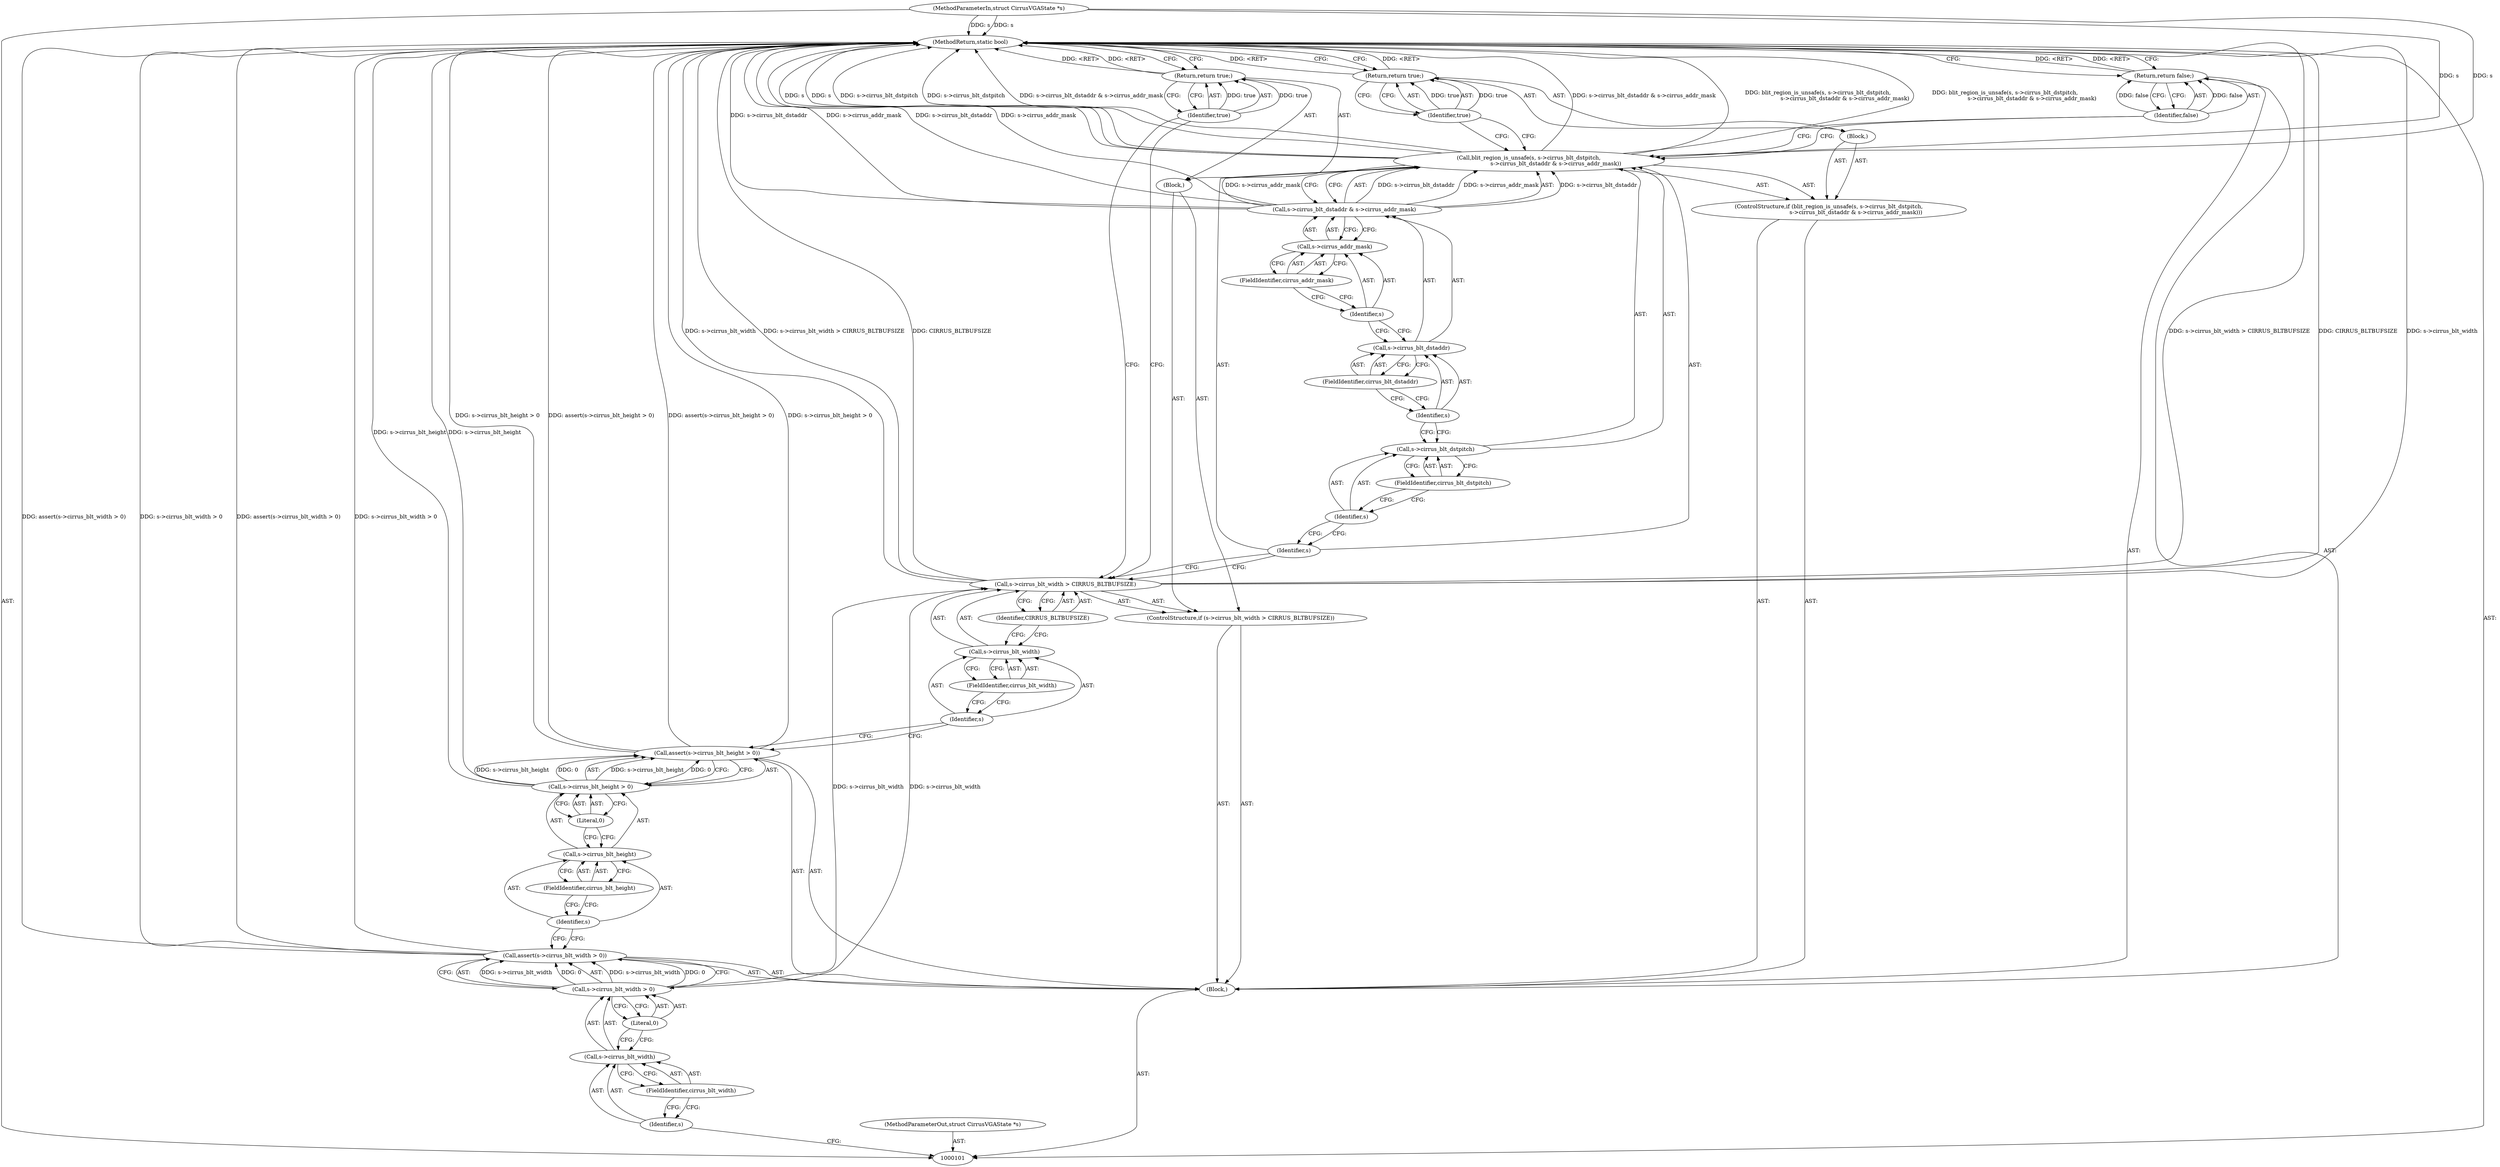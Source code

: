 digraph "0_qemu_bf25983345ca44aec3dd92c57142be45452bd38a" {
"1000143" [label="(MethodReturn,static bool)"];
"1000102" [label="(MethodParameterIn,struct CirrusVGAState *s)"];
"1000175" [label="(MethodParameterOut,struct CirrusVGAState *s)"];
"1000127" [label="(Identifier,s)"];
"1000128" [label="(Call,s->cirrus_blt_dstpitch)"];
"1000129" [label="(Identifier,s)"];
"1000130" [label="(FieldIdentifier,cirrus_blt_dstpitch)"];
"1000125" [label="(ControlStructure,if (blit_region_is_unsafe(s, s->cirrus_blt_dstpitch,\n                               s->cirrus_blt_dstaddr & s->cirrus_addr_mask)))"];
"1000126" [label="(Call,blit_region_is_unsafe(s, s->cirrus_blt_dstpitch,\n                               s->cirrus_blt_dstaddr & s->cirrus_addr_mask))"];
"1000131" [label="(Call,s->cirrus_blt_dstaddr & s->cirrus_addr_mask)"];
"1000132" [label="(Call,s->cirrus_blt_dstaddr)"];
"1000133" [label="(Identifier,s)"];
"1000134" [label="(FieldIdentifier,cirrus_blt_dstaddr)"];
"1000135" [label="(Call,s->cirrus_addr_mask)"];
"1000136" [label="(Identifier,s)"];
"1000137" [label="(FieldIdentifier,cirrus_addr_mask)"];
"1000138" [label="(Block,)"];
"1000140" [label="(Identifier,true)"];
"1000139" [label="(Return,return true;)"];
"1000142" [label="(Identifier,false)"];
"1000141" [label="(Return,return false;)"];
"1000103" [label="(Block,)"];
"1000105" [label="(Call,s->cirrus_blt_width > 0)"];
"1000106" [label="(Call,s->cirrus_blt_width)"];
"1000107" [label="(Identifier,s)"];
"1000108" [label="(FieldIdentifier,cirrus_blt_width)"];
"1000109" [label="(Literal,0)"];
"1000104" [label="(Call,assert(s->cirrus_blt_width > 0))"];
"1000111" [label="(Call,s->cirrus_blt_height > 0)"];
"1000112" [label="(Call,s->cirrus_blt_height)"];
"1000113" [label="(Identifier,s)"];
"1000114" [label="(FieldIdentifier,cirrus_blt_height)"];
"1000115" [label="(Literal,0)"];
"1000110" [label="(Call,assert(s->cirrus_blt_height > 0))"];
"1000120" [label="(FieldIdentifier,cirrus_blt_width)"];
"1000121" [label="(Identifier,CIRRUS_BLTBUFSIZE)"];
"1000116" [label="(ControlStructure,if (s->cirrus_blt_width > CIRRUS_BLTBUFSIZE))"];
"1000122" [label="(Block,)"];
"1000117" [label="(Call,s->cirrus_blt_width > CIRRUS_BLTBUFSIZE)"];
"1000118" [label="(Call,s->cirrus_blt_width)"];
"1000119" [label="(Identifier,s)"];
"1000124" [label="(Identifier,true)"];
"1000123" [label="(Return,return true;)"];
"1000143" -> "1000101"  [label="AST: "];
"1000143" -> "1000123"  [label="CFG: "];
"1000143" -> "1000139"  [label="CFG: "];
"1000143" -> "1000141"  [label="CFG: "];
"1000139" -> "1000143"  [label="DDG: <RET>"];
"1000117" -> "1000143"  [label="DDG: s->cirrus_blt_width > CIRRUS_BLTBUFSIZE"];
"1000117" -> "1000143"  [label="DDG: CIRRUS_BLTBUFSIZE"];
"1000117" -> "1000143"  [label="DDG: s->cirrus_blt_width"];
"1000126" -> "1000143"  [label="DDG: blit_region_is_unsafe(s, s->cirrus_blt_dstpitch,\n                               s->cirrus_blt_dstaddr & s->cirrus_addr_mask)"];
"1000126" -> "1000143"  [label="DDG: s"];
"1000126" -> "1000143"  [label="DDG: s->cirrus_blt_dstpitch"];
"1000126" -> "1000143"  [label="DDG: s->cirrus_blt_dstaddr & s->cirrus_addr_mask"];
"1000104" -> "1000143"  [label="DDG: assert(s->cirrus_blt_width > 0)"];
"1000104" -> "1000143"  [label="DDG: s->cirrus_blt_width > 0"];
"1000131" -> "1000143"  [label="DDG: s->cirrus_blt_dstaddr"];
"1000131" -> "1000143"  [label="DDG: s->cirrus_addr_mask"];
"1000110" -> "1000143"  [label="DDG: s->cirrus_blt_height > 0"];
"1000110" -> "1000143"  [label="DDG: assert(s->cirrus_blt_height > 0)"];
"1000102" -> "1000143"  [label="DDG: s"];
"1000111" -> "1000143"  [label="DDG: s->cirrus_blt_height"];
"1000141" -> "1000143"  [label="DDG: <RET>"];
"1000123" -> "1000143"  [label="DDG: <RET>"];
"1000102" -> "1000101"  [label="AST: "];
"1000102" -> "1000143"  [label="DDG: s"];
"1000102" -> "1000126"  [label="DDG: s"];
"1000175" -> "1000101"  [label="AST: "];
"1000127" -> "1000126"  [label="AST: "];
"1000127" -> "1000117"  [label="CFG: "];
"1000129" -> "1000127"  [label="CFG: "];
"1000128" -> "1000126"  [label="AST: "];
"1000128" -> "1000130"  [label="CFG: "];
"1000129" -> "1000128"  [label="AST: "];
"1000130" -> "1000128"  [label="AST: "];
"1000133" -> "1000128"  [label="CFG: "];
"1000129" -> "1000128"  [label="AST: "];
"1000129" -> "1000127"  [label="CFG: "];
"1000130" -> "1000129"  [label="CFG: "];
"1000130" -> "1000128"  [label="AST: "];
"1000130" -> "1000129"  [label="CFG: "];
"1000128" -> "1000130"  [label="CFG: "];
"1000125" -> "1000103"  [label="AST: "];
"1000126" -> "1000125"  [label="AST: "];
"1000138" -> "1000125"  [label="AST: "];
"1000126" -> "1000125"  [label="AST: "];
"1000126" -> "1000131"  [label="CFG: "];
"1000127" -> "1000126"  [label="AST: "];
"1000128" -> "1000126"  [label="AST: "];
"1000131" -> "1000126"  [label="AST: "];
"1000140" -> "1000126"  [label="CFG: "];
"1000142" -> "1000126"  [label="CFG: "];
"1000126" -> "1000143"  [label="DDG: blit_region_is_unsafe(s, s->cirrus_blt_dstpitch,\n                               s->cirrus_blt_dstaddr & s->cirrus_addr_mask)"];
"1000126" -> "1000143"  [label="DDG: s"];
"1000126" -> "1000143"  [label="DDG: s->cirrus_blt_dstpitch"];
"1000126" -> "1000143"  [label="DDG: s->cirrus_blt_dstaddr & s->cirrus_addr_mask"];
"1000102" -> "1000126"  [label="DDG: s"];
"1000131" -> "1000126"  [label="DDG: s->cirrus_blt_dstaddr"];
"1000131" -> "1000126"  [label="DDG: s->cirrus_addr_mask"];
"1000131" -> "1000126"  [label="AST: "];
"1000131" -> "1000135"  [label="CFG: "];
"1000132" -> "1000131"  [label="AST: "];
"1000135" -> "1000131"  [label="AST: "];
"1000126" -> "1000131"  [label="CFG: "];
"1000131" -> "1000143"  [label="DDG: s->cirrus_blt_dstaddr"];
"1000131" -> "1000143"  [label="DDG: s->cirrus_addr_mask"];
"1000131" -> "1000126"  [label="DDG: s->cirrus_blt_dstaddr"];
"1000131" -> "1000126"  [label="DDG: s->cirrus_addr_mask"];
"1000132" -> "1000131"  [label="AST: "];
"1000132" -> "1000134"  [label="CFG: "];
"1000133" -> "1000132"  [label="AST: "];
"1000134" -> "1000132"  [label="AST: "];
"1000136" -> "1000132"  [label="CFG: "];
"1000133" -> "1000132"  [label="AST: "];
"1000133" -> "1000128"  [label="CFG: "];
"1000134" -> "1000133"  [label="CFG: "];
"1000134" -> "1000132"  [label="AST: "];
"1000134" -> "1000133"  [label="CFG: "];
"1000132" -> "1000134"  [label="CFG: "];
"1000135" -> "1000131"  [label="AST: "];
"1000135" -> "1000137"  [label="CFG: "];
"1000136" -> "1000135"  [label="AST: "];
"1000137" -> "1000135"  [label="AST: "];
"1000131" -> "1000135"  [label="CFG: "];
"1000136" -> "1000135"  [label="AST: "];
"1000136" -> "1000132"  [label="CFG: "];
"1000137" -> "1000136"  [label="CFG: "];
"1000137" -> "1000135"  [label="AST: "];
"1000137" -> "1000136"  [label="CFG: "];
"1000135" -> "1000137"  [label="CFG: "];
"1000138" -> "1000125"  [label="AST: "];
"1000139" -> "1000138"  [label="AST: "];
"1000140" -> "1000139"  [label="AST: "];
"1000140" -> "1000126"  [label="CFG: "];
"1000139" -> "1000140"  [label="CFG: "];
"1000140" -> "1000139"  [label="DDG: true"];
"1000139" -> "1000138"  [label="AST: "];
"1000139" -> "1000140"  [label="CFG: "];
"1000140" -> "1000139"  [label="AST: "];
"1000143" -> "1000139"  [label="CFG: "];
"1000139" -> "1000143"  [label="DDG: <RET>"];
"1000140" -> "1000139"  [label="DDG: true"];
"1000142" -> "1000141"  [label="AST: "];
"1000142" -> "1000126"  [label="CFG: "];
"1000141" -> "1000142"  [label="CFG: "];
"1000142" -> "1000141"  [label="DDG: false"];
"1000141" -> "1000103"  [label="AST: "];
"1000141" -> "1000142"  [label="CFG: "];
"1000142" -> "1000141"  [label="AST: "];
"1000143" -> "1000141"  [label="CFG: "];
"1000141" -> "1000143"  [label="DDG: <RET>"];
"1000142" -> "1000141"  [label="DDG: false"];
"1000103" -> "1000101"  [label="AST: "];
"1000104" -> "1000103"  [label="AST: "];
"1000110" -> "1000103"  [label="AST: "];
"1000116" -> "1000103"  [label="AST: "];
"1000125" -> "1000103"  [label="AST: "];
"1000141" -> "1000103"  [label="AST: "];
"1000105" -> "1000104"  [label="AST: "];
"1000105" -> "1000109"  [label="CFG: "];
"1000106" -> "1000105"  [label="AST: "];
"1000109" -> "1000105"  [label="AST: "];
"1000104" -> "1000105"  [label="CFG: "];
"1000105" -> "1000104"  [label="DDG: s->cirrus_blt_width"];
"1000105" -> "1000104"  [label="DDG: 0"];
"1000105" -> "1000117"  [label="DDG: s->cirrus_blt_width"];
"1000106" -> "1000105"  [label="AST: "];
"1000106" -> "1000108"  [label="CFG: "];
"1000107" -> "1000106"  [label="AST: "];
"1000108" -> "1000106"  [label="AST: "];
"1000109" -> "1000106"  [label="CFG: "];
"1000107" -> "1000106"  [label="AST: "];
"1000107" -> "1000101"  [label="CFG: "];
"1000108" -> "1000107"  [label="CFG: "];
"1000108" -> "1000106"  [label="AST: "];
"1000108" -> "1000107"  [label="CFG: "];
"1000106" -> "1000108"  [label="CFG: "];
"1000109" -> "1000105"  [label="AST: "];
"1000109" -> "1000106"  [label="CFG: "];
"1000105" -> "1000109"  [label="CFG: "];
"1000104" -> "1000103"  [label="AST: "];
"1000104" -> "1000105"  [label="CFG: "];
"1000105" -> "1000104"  [label="AST: "];
"1000113" -> "1000104"  [label="CFG: "];
"1000104" -> "1000143"  [label="DDG: assert(s->cirrus_blt_width > 0)"];
"1000104" -> "1000143"  [label="DDG: s->cirrus_blt_width > 0"];
"1000105" -> "1000104"  [label="DDG: s->cirrus_blt_width"];
"1000105" -> "1000104"  [label="DDG: 0"];
"1000111" -> "1000110"  [label="AST: "];
"1000111" -> "1000115"  [label="CFG: "];
"1000112" -> "1000111"  [label="AST: "];
"1000115" -> "1000111"  [label="AST: "];
"1000110" -> "1000111"  [label="CFG: "];
"1000111" -> "1000143"  [label="DDG: s->cirrus_blt_height"];
"1000111" -> "1000110"  [label="DDG: s->cirrus_blt_height"];
"1000111" -> "1000110"  [label="DDG: 0"];
"1000112" -> "1000111"  [label="AST: "];
"1000112" -> "1000114"  [label="CFG: "];
"1000113" -> "1000112"  [label="AST: "];
"1000114" -> "1000112"  [label="AST: "];
"1000115" -> "1000112"  [label="CFG: "];
"1000113" -> "1000112"  [label="AST: "];
"1000113" -> "1000104"  [label="CFG: "];
"1000114" -> "1000113"  [label="CFG: "];
"1000114" -> "1000112"  [label="AST: "];
"1000114" -> "1000113"  [label="CFG: "];
"1000112" -> "1000114"  [label="CFG: "];
"1000115" -> "1000111"  [label="AST: "];
"1000115" -> "1000112"  [label="CFG: "];
"1000111" -> "1000115"  [label="CFG: "];
"1000110" -> "1000103"  [label="AST: "];
"1000110" -> "1000111"  [label="CFG: "];
"1000111" -> "1000110"  [label="AST: "];
"1000119" -> "1000110"  [label="CFG: "];
"1000110" -> "1000143"  [label="DDG: s->cirrus_blt_height > 0"];
"1000110" -> "1000143"  [label="DDG: assert(s->cirrus_blt_height > 0)"];
"1000111" -> "1000110"  [label="DDG: s->cirrus_blt_height"];
"1000111" -> "1000110"  [label="DDG: 0"];
"1000120" -> "1000118"  [label="AST: "];
"1000120" -> "1000119"  [label="CFG: "];
"1000118" -> "1000120"  [label="CFG: "];
"1000121" -> "1000117"  [label="AST: "];
"1000121" -> "1000118"  [label="CFG: "];
"1000117" -> "1000121"  [label="CFG: "];
"1000116" -> "1000103"  [label="AST: "];
"1000117" -> "1000116"  [label="AST: "];
"1000122" -> "1000116"  [label="AST: "];
"1000122" -> "1000116"  [label="AST: "];
"1000123" -> "1000122"  [label="AST: "];
"1000117" -> "1000116"  [label="AST: "];
"1000117" -> "1000121"  [label="CFG: "];
"1000118" -> "1000117"  [label="AST: "];
"1000121" -> "1000117"  [label="AST: "];
"1000124" -> "1000117"  [label="CFG: "];
"1000127" -> "1000117"  [label="CFG: "];
"1000117" -> "1000143"  [label="DDG: s->cirrus_blt_width > CIRRUS_BLTBUFSIZE"];
"1000117" -> "1000143"  [label="DDG: CIRRUS_BLTBUFSIZE"];
"1000117" -> "1000143"  [label="DDG: s->cirrus_blt_width"];
"1000105" -> "1000117"  [label="DDG: s->cirrus_blt_width"];
"1000118" -> "1000117"  [label="AST: "];
"1000118" -> "1000120"  [label="CFG: "];
"1000119" -> "1000118"  [label="AST: "];
"1000120" -> "1000118"  [label="AST: "];
"1000121" -> "1000118"  [label="CFG: "];
"1000119" -> "1000118"  [label="AST: "];
"1000119" -> "1000110"  [label="CFG: "];
"1000120" -> "1000119"  [label="CFG: "];
"1000124" -> "1000123"  [label="AST: "];
"1000124" -> "1000117"  [label="CFG: "];
"1000123" -> "1000124"  [label="CFG: "];
"1000124" -> "1000123"  [label="DDG: true"];
"1000123" -> "1000122"  [label="AST: "];
"1000123" -> "1000124"  [label="CFG: "];
"1000124" -> "1000123"  [label="AST: "];
"1000143" -> "1000123"  [label="CFG: "];
"1000123" -> "1000143"  [label="DDG: <RET>"];
"1000124" -> "1000123"  [label="DDG: true"];
}
